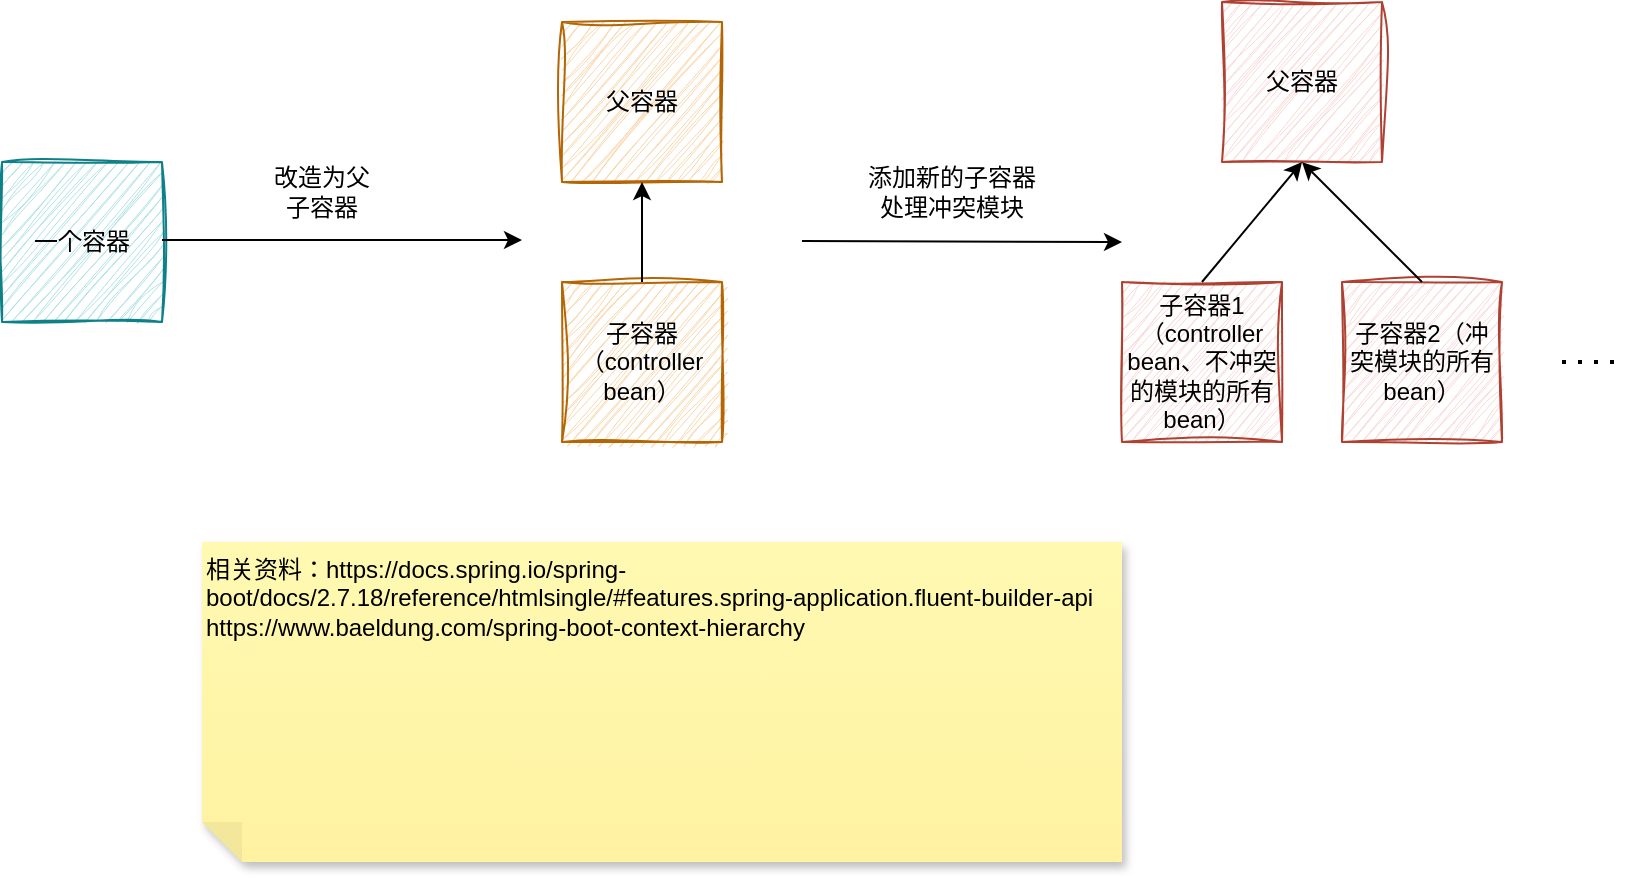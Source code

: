 <mxfile version="26.0.6">
  <diagram name="第 1 页" id="ED3It6m4xEMYX7c6KhXL">
    <mxGraphModel dx="1221" dy="733" grid="1" gridSize="10" guides="1" tooltips="1" connect="1" arrows="1" fold="1" page="1" pageScale="1" pageWidth="827" pageHeight="1169" math="0" shadow="0">
      <root>
        <mxCell id="0" />
        <mxCell id="1" parent="0" />
        <mxCell id="7OjdWX7iwCJd2l1jejAg-1" value="一个容器" style="whiteSpace=wrap;html=1;aspect=fixed;fillColor=#b0e3e6;strokeColor=#0e8088;glass=0;rounded=0;sketch=1;curveFitting=1;jiggle=2;" vertex="1" parent="1">
          <mxGeometry y="120" width="80" height="80" as="geometry" />
        </mxCell>
        <mxCell id="7OjdWX7iwCJd2l1jejAg-4" value="" style="endArrow=classic;html=1;rounded=0;" edge="1" parent="1">
          <mxGeometry width="50" height="50" relative="1" as="geometry">
            <mxPoint x="80" y="159" as="sourcePoint" />
            <mxPoint x="260" y="159" as="targetPoint" />
          </mxGeometry>
        </mxCell>
        <mxCell id="7OjdWX7iwCJd2l1jejAg-6" value="" style="endArrow=classic;html=1;rounded=0;" edge="1" parent="1">
          <mxGeometry width="50" height="50" relative="1" as="geometry">
            <mxPoint x="400" y="159.5" as="sourcePoint" />
            <mxPoint x="560" y="160" as="targetPoint" />
          </mxGeometry>
        </mxCell>
        <mxCell id="7OjdWX7iwCJd2l1jejAg-7" value="" style="group" vertex="1" connectable="0" parent="1">
          <mxGeometry x="280" y="50" width="80" height="210" as="geometry" />
        </mxCell>
        <mxCell id="7OjdWX7iwCJd2l1jejAg-2" value="父容器" style="whiteSpace=wrap;html=1;aspect=fixed;movable=1;resizable=1;rotatable=1;deletable=1;editable=1;locked=0;connectable=1;fillColor=#fad7ac;strokeColor=#b46504;sketch=1;curveFitting=1;jiggle=2;" vertex="1" parent="7OjdWX7iwCJd2l1jejAg-7">
          <mxGeometry width="80" height="80" as="geometry" />
        </mxCell>
        <mxCell id="7OjdWX7iwCJd2l1jejAg-3" value="子容器（controller bean）" style="whiteSpace=wrap;html=1;aspect=fixed;movable=1;resizable=1;rotatable=1;deletable=1;editable=1;locked=0;connectable=1;sketch=1;curveFitting=1;jiggle=2;fillColor=#fad7ac;strokeColor=#b46504;" vertex="1" parent="7OjdWX7iwCJd2l1jejAg-7">
          <mxGeometry y="130" width="80" height="80" as="geometry" />
        </mxCell>
        <mxCell id="7OjdWX7iwCJd2l1jejAg-5" value="" style="endArrow=classic;html=1;rounded=0;entryX=0.5;entryY=1;entryDx=0;entryDy=0;exitX=0.5;exitY=0;exitDx=0;exitDy=0;movable=1;resizable=1;rotatable=1;deletable=1;editable=1;locked=0;connectable=1;" edge="1" parent="7OjdWX7iwCJd2l1jejAg-7" source="7OjdWX7iwCJd2l1jejAg-3" target="7OjdWX7iwCJd2l1jejAg-2">
          <mxGeometry width="50" height="50" relative="1" as="geometry">
            <mxPoint x="10" y="130" as="sourcePoint" />
            <mxPoint x="60" y="80" as="targetPoint" />
          </mxGeometry>
        </mxCell>
        <mxCell id="7OjdWX7iwCJd2l1jejAg-16" value="改造为父子容器" style="text;html=1;align=center;verticalAlign=middle;whiteSpace=wrap;rounded=0;" vertex="1" parent="1">
          <mxGeometry x="130" y="120" width="60" height="30" as="geometry" />
        </mxCell>
        <mxCell id="7OjdWX7iwCJd2l1jejAg-17" value="添加新的子容器处理冲突模块" style="text;html=1;align=center;verticalAlign=middle;whiteSpace=wrap;rounded=0;" vertex="1" parent="1">
          <mxGeometry x="430" y="120" width="90" height="30" as="geometry" />
        </mxCell>
        <mxCell id="7OjdWX7iwCJd2l1jejAg-18" value="" style="group;fillColor=none;" vertex="1" connectable="0" parent="1">
          <mxGeometry x="560" y="40" width="250" height="220" as="geometry" />
        </mxCell>
        <mxCell id="7OjdWX7iwCJd2l1jejAg-9" value="父容器" style="whiteSpace=wrap;html=1;aspect=fixed;movable=1;resizable=1;rotatable=1;deletable=1;editable=1;locked=0;connectable=1;fillColor=#fad9d5;strokeColor=#ae4132;rounded=0;sketch=1;curveFitting=1;jiggle=2;" vertex="1" parent="7OjdWX7iwCJd2l1jejAg-18">
          <mxGeometry x="50" width="80" height="80" as="geometry" />
        </mxCell>
        <mxCell id="7OjdWX7iwCJd2l1jejAg-10" value="子容器1（controller bean、不冲突的模块的所有bean）" style="whiteSpace=wrap;html=1;aspect=fixed;movable=1;resizable=1;rotatable=1;deletable=1;editable=1;locked=0;connectable=1;fillColor=#fad9d5;strokeColor=#ae4132;sketch=1;curveFitting=1;jiggle=2;" vertex="1" parent="7OjdWX7iwCJd2l1jejAg-18">
          <mxGeometry y="140" width="80" height="80" as="geometry" />
        </mxCell>
        <mxCell id="7OjdWX7iwCJd2l1jejAg-11" value="" style="endArrow=classic;html=1;rounded=0;entryX=0.5;entryY=1;entryDx=0;entryDy=0;exitX=0.5;exitY=0;exitDx=0;exitDy=0;movable=1;resizable=1;rotatable=1;deletable=1;editable=1;locked=0;connectable=1;" edge="1" parent="7OjdWX7iwCJd2l1jejAg-18" source="7OjdWX7iwCJd2l1jejAg-10" target="7OjdWX7iwCJd2l1jejAg-9">
          <mxGeometry width="50" height="50" relative="1" as="geometry">
            <mxPoint x="60" y="130" as="sourcePoint" />
            <mxPoint x="110" y="80" as="targetPoint" />
          </mxGeometry>
        </mxCell>
        <mxCell id="7OjdWX7iwCJd2l1jejAg-12" value="子容器2（冲突模块的所有bean）" style="whiteSpace=wrap;html=1;aspect=fixed;fillColor=#fad9d5;strokeColor=#ae4132;sketch=1;curveFitting=1;jiggle=2;" vertex="1" parent="7OjdWX7iwCJd2l1jejAg-18">
          <mxGeometry x="110" y="140" width="80" height="80" as="geometry" />
        </mxCell>
        <mxCell id="7OjdWX7iwCJd2l1jejAg-13" value="" style="endArrow=classic;html=1;rounded=0;entryX=0.5;entryY=1;entryDx=0;entryDy=0;" edge="1" parent="7OjdWX7iwCJd2l1jejAg-18" target="7OjdWX7iwCJd2l1jejAg-9">
          <mxGeometry width="50" height="50" relative="1" as="geometry">
            <mxPoint x="150" y="140" as="sourcePoint" />
            <mxPoint x="200" y="90" as="targetPoint" />
          </mxGeometry>
        </mxCell>
        <mxCell id="7OjdWX7iwCJd2l1jejAg-14" value="" style="endArrow=none;dashed=1;html=1;dashPattern=1 3;strokeWidth=2;rounded=0;" edge="1" parent="7OjdWX7iwCJd2l1jejAg-18">
          <mxGeometry width="50" height="50" relative="1" as="geometry">
            <mxPoint x="220" y="180" as="sourcePoint" />
            <mxPoint x="250" y="180" as="targetPoint" />
          </mxGeometry>
        </mxCell>
        <mxCell id="7OjdWX7iwCJd2l1jejAg-19" value="相关资料：https://docs.spring.io/spring-boot/docs/2.7.18/reference/htmlsingle/#features.spring-application.fluent-builder-api&lt;div&gt;https://www.baeldung.com/spring-boot-context-hierarchy&lt;/div&gt;" style="shape=note;whiteSpace=wrap;html=1;backgroundOutline=1;fontColor=#000000;darkOpacity=0.05;fillColor=#FFF9B2;strokeColor=none;fillStyle=solid;direction=west;gradientDirection=north;gradientColor=#FFF2A1;shadow=1;size=20;pointerEvents=1;align=left;verticalAlign=top;" vertex="1" parent="1">
          <mxGeometry x="100" y="310" width="460" height="160" as="geometry" />
        </mxCell>
      </root>
    </mxGraphModel>
  </diagram>
</mxfile>
